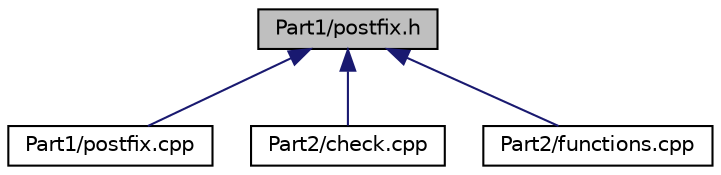digraph "Part1/postfix.h"
{
 // LATEX_PDF_SIZE
  edge [fontname="Helvetica",fontsize="10",labelfontname="Helvetica",labelfontsize="10"];
  node [fontname="Helvetica",fontsize="10",shape=record];
  Node3 [label="Part1/postfix.h",height=0.2,width=0.4,color="black", fillcolor="grey75", style="filled", fontcolor="black",tooltip=" "];
  Node3 -> Node4 [dir="back",color="midnightblue",fontsize="10",style="solid",fontname="Helvetica"];
  Node4 [label="Part1/postfix.cpp",height=0.2,width=0.4,color="black", fillcolor="white", style="filled",URL="$postfix_8cpp.html",tooltip=" "];
  Node3 -> Node5 [dir="back",color="midnightblue",fontsize="10",style="solid",fontname="Helvetica"];
  Node5 [label="Part2/check.cpp",height=0.2,width=0.4,color="black", fillcolor="white", style="filled",URL="$check_8cpp.html",tooltip=" "];
  Node3 -> Node6 [dir="back",color="midnightblue",fontsize="10",style="solid",fontname="Helvetica"];
  Node6 [label="Part2/functions.cpp",height=0.2,width=0.4,color="black", fillcolor="white", style="filled",URL="$functions_8cpp.html",tooltip=" "];
}
